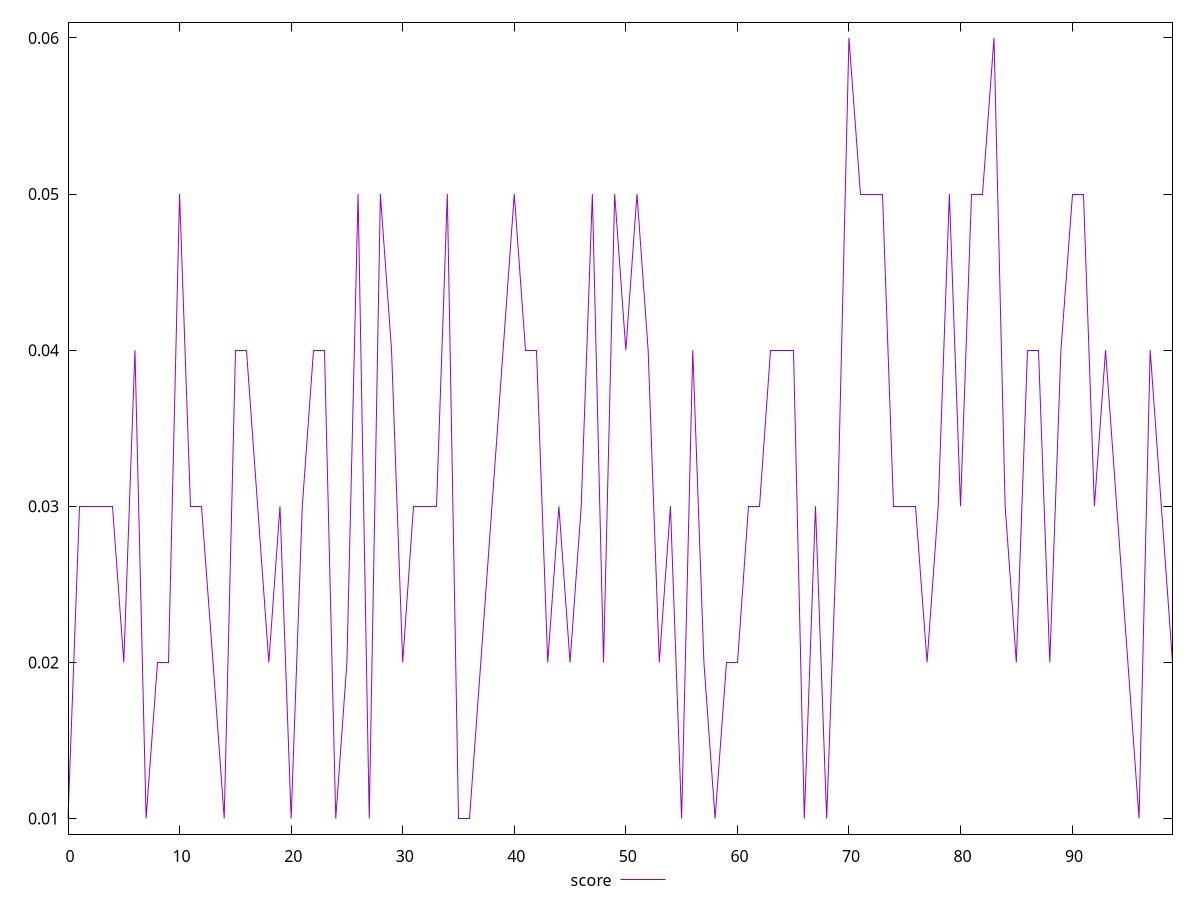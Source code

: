 reset

$score <<EOF
0 0.01
1 0.03
2 0.03
3 0.03
4 0.03
5 0.02
6 0.04
7 0.01
8 0.02
9 0.02
10 0.05
11 0.03
12 0.03
13 0.02
14 0.01
15 0.04
16 0.04
17 0.03
18 0.02
19 0.03
20 0.01
21 0.03
22 0.04
23 0.04
24 0.01
25 0.02
26 0.05
27 0.01
28 0.05
29 0.04
30 0.02
31 0.03
32 0.03
33 0.03
34 0.05
35 0.01
36 0.01
37 0.02
38 0.03
39 0.04
40 0.05
41 0.04
42 0.04
43 0.02
44 0.03
45 0.02
46 0.03
47 0.05
48 0.02
49 0.05
50 0.04
51 0.05
52 0.04
53 0.02
54 0.03
55 0.01
56 0.04
57 0.02
58 0.01
59 0.02
60 0.02
61 0.03
62 0.03
63 0.04
64 0.04
65 0.04
66 0.01
67 0.03
68 0.01
69 0.03
70 0.06
71 0.05
72 0.05
73 0.05
74 0.03
75 0.03
76 0.03
77 0.02
78 0.03
79 0.05
80 0.03
81 0.05
82 0.05
83 0.06
84 0.03
85 0.02
86 0.04
87 0.04
88 0.02
89 0.04
90 0.05
91 0.05
92 0.03
93 0.04
94 0.03
95 0.02
96 0.01
97 0.04
98 0.03
99 0.02
EOF

set key outside below
set xrange [0:99]
set yrange [0.009000000000000001:0.061]
set trange [0.009000000000000001:0.061]
set terminal svg size 640, 500 enhanced background rgb 'white'
set output "report_00013_2021-02-09T12-04-24.940Z/largest-contentful-paint/samples/pages+cached+noadtech+nomedia/score/values.svg"

plot $score title "score" with line

reset
